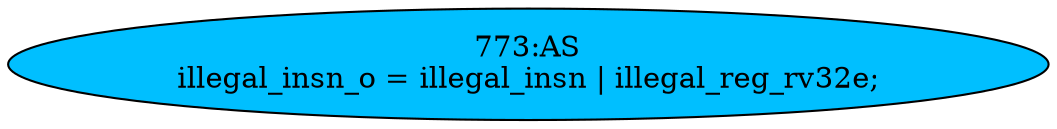 strict digraph "" {
	node [label="\N"];
	"773:AS"	 [ast="<pyverilog.vparser.ast.Assign object at 0x7f2237101990>",
		def_var="['illegal_insn_o']",
		fillcolor=deepskyblue,
		label="773:AS
illegal_insn_o = illegal_insn | illegal_reg_rv32e;",
		statements="[]",
		style=filled,
		typ=Assign,
		use_var="['illegal_insn', 'illegal_reg_rv32e']"];
}
